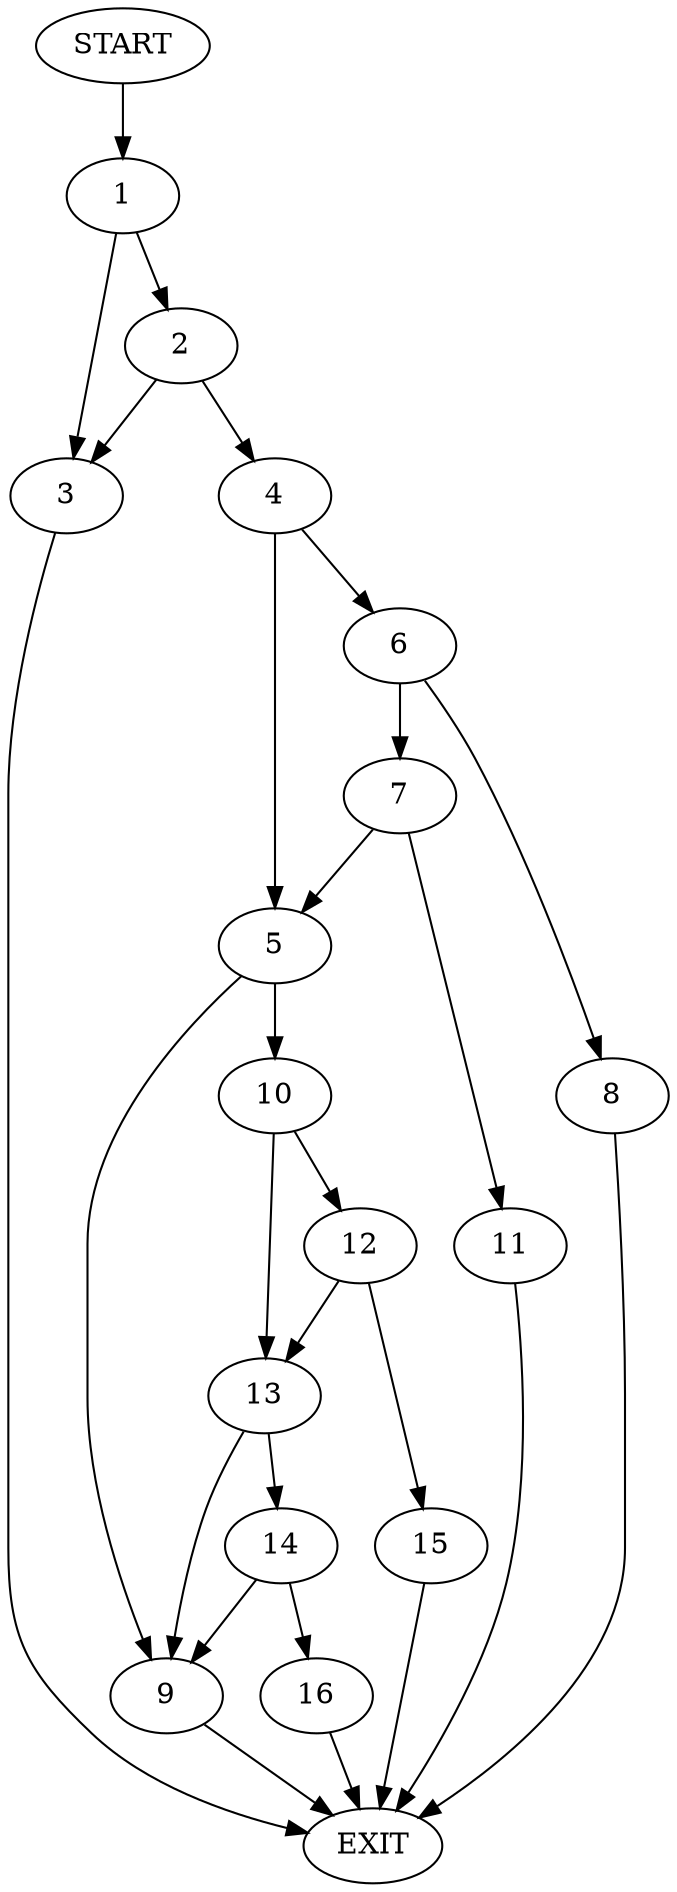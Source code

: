 digraph {
0 [label="START"]
17 [label="EXIT"]
0 -> 1
1 -> 2
1 -> 3
2 -> 3
2 -> 4
3 -> 17
4 -> 5
4 -> 6
6 -> 7
6 -> 8
5 -> 9
5 -> 10
8 -> 17
7 -> 11
7 -> 5
11 -> 17
10 -> 12
10 -> 13
9 -> 17
13 -> 9
13 -> 14
12 -> 13
12 -> 15
15 -> 17
14 -> 9
14 -> 16
16 -> 17
}
